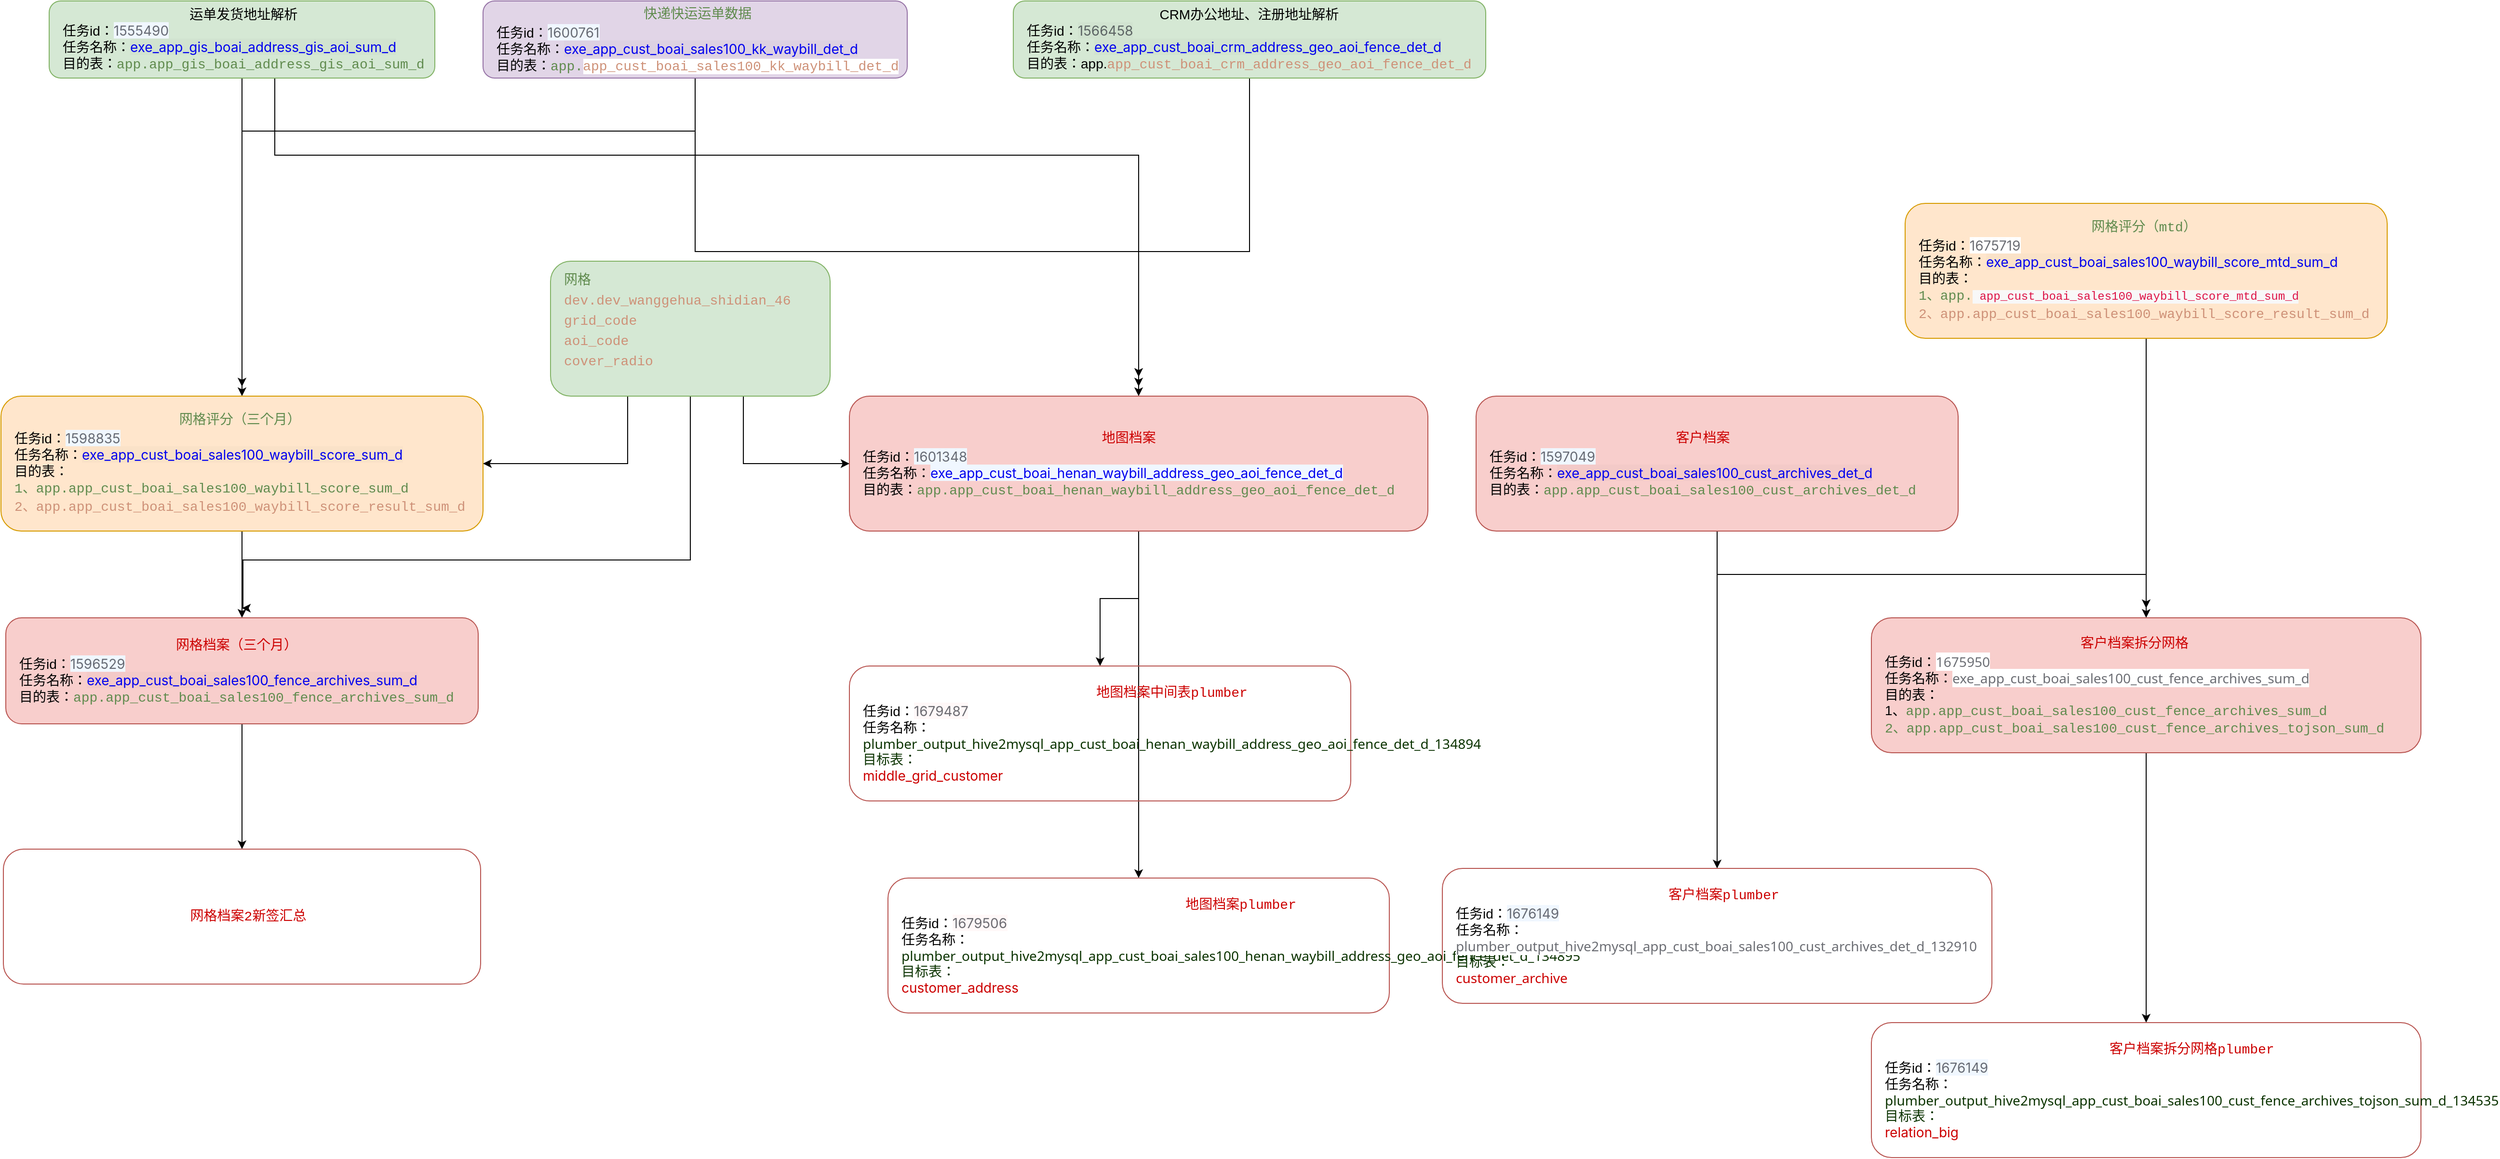 <mxfile version="24.9.0">
  <diagram name="第 1 页" id="0Np0syzPPzEjY32for8N">
    <mxGraphModel dx="2069" dy="868" grid="1" gridSize="10" guides="1" tooltips="1" connect="1" arrows="1" fold="1" page="1" pageScale="1" pageWidth="827" pageHeight="1169" math="0" shadow="0">
      <root>
        <mxCell id="0" />
        <mxCell id="1" parent="0" />
        <mxCell id="34ZQ5wmHYcVvmNUhHAbt-17" style="edgeStyle=orthogonalEdgeStyle;rounded=0;orthogonalLoop=1;jettySize=auto;html=1;entryX=0.5;entryY=0;entryDx=0;entryDy=0;" parent="1" source="34ZQ5wmHYcVvmNUhHAbt-13" target="34ZQ5wmHYcVvmNUhHAbt-16" edge="1">
          <mxGeometry relative="1" as="geometry" />
        </mxCell>
        <mxCell id="34ZQ5wmHYcVvmNUhHAbt-20" style="edgeStyle=orthogonalEdgeStyle;rounded=0;orthogonalLoop=1;jettySize=auto;html=1;entryX=0.5;entryY=0;entryDx=0;entryDy=0;exitX=0.585;exitY=1;exitDx=0;exitDy=0;exitPerimeter=0;" parent="1" source="34ZQ5wmHYcVvmNUhHAbt-13" target="34ZQ5wmHYcVvmNUhHAbt-19" edge="1">
          <mxGeometry relative="1" as="geometry">
            <mxPoint x="1140" y="440" as="targetPoint" />
            <Array as="points">
              <mxPoint x="264" y="410" />
              <mxPoint x="1160" y="410" />
            </Array>
          </mxGeometry>
        </mxCell>
        <mxCell id="34ZQ5wmHYcVvmNUhHAbt-13" value="&lt;div style=&quot;text-align: center;&quot;&gt;&lt;span style=&quot;background-color: initial;&quot;&gt;运单发货地址解析&lt;/span&gt;&lt;/div&gt;&lt;div&gt;任务id：&lt;span style=&quot;background-color: rgb(240, 247, 255); color: rgba(29, 33, 41, 0.65); font-family: -apple-system, &amp;quot;system-ui&amp;quot;, &amp;quot;Segoe UI&amp;quot;, &amp;quot;PingFang SC&amp;quot;, &amp;quot;Hiragino Sans GB&amp;quot;, &amp;quot;Microsoft YaHei&amp;quot;, &amp;quot;Helvetica Neue&amp;quot;, Helvetica, Arial, sans-serif, &amp;quot;Apple Color Emoji&amp;quot;, &amp;quot;Segoe UI Emoji&amp;quot;, &amp;quot;Segoe UI Symbol&amp;quot;; text-wrap-mode: nowrap;&quot;&gt;1555490&lt;/span&gt;&lt;/div&gt;&lt;div&gt;任务名称：&lt;a style=&quot;text-wrap-mode: nowrap; box-sizing: border-box; background-color: rgba(29, 33, 41, 0.02); cursor: pointer; transition: color 0.3s; touch-action: manipulation; font-family: -apple-system, &amp;quot;system-ui&amp;quot;, &amp;quot;Segoe UI&amp;quot;, &amp;quot;PingFang SC&amp;quot;, &amp;quot;Hiragino Sans GB&amp;quot;, &amp;quot;Microsoft YaHei&amp;quot;, &amp;quot;Helvetica Neue&amp;quot;, Helvetica, Arial, sans-serif, &amp;quot;Apple Color Emoji&amp;quot;, &amp;quot;Segoe UI Emoji&amp;quot;, &amp;quot;Segoe UI Symbol&amp;quot;; line-height: inherit; outline: 0px; text-decoration-line: none; padding-left: 0px; vertical-align: baseline; user-select: unset; padding-top: 0px !important; padding-right: 0px !important; padding-bottom: 0px !important;&quot; class=&quot;jmd__common-table-button--link&quot; title=&quot;exe_app_gis_boai_address_gis_aoi_sum_d&quot; target=&quot;_blank&quot; href=&quot;http://dp.jd.com/buffalo/task/detail?env=prod&amp;amp;taskId=1555490&quot;&gt;exe_app_gis_boai_address_gis_aoi_sum_d&lt;/a&gt;&lt;/div&gt;&lt;div&gt;目的表：&lt;span style=&quot;color: rgb(96, 139, 78); font-family: Menlo, Monaco, &amp;quot;Courier New&amp;quot;, monospace; white-space: pre;&quot;&gt;app.app_gis_boai_address_gis_aoi_sum_d&lt;/span&gt;&lt;/div&gt;" style="rounded=1;whiteSpace=wrap;html=1;fontSize=14;align=left;spacingLeft=12;fillColor=#d5e8d4;strokeColor=#82b366;" parent="1" vertex="1">
          <mxGeometry x="30" y="250" width="400" height="80" as="geometry" />
        </mxCell>
        <mxCell id="34ZQ5wmHYcVvmNUhHAbt-22" style="edgeStyle=orthogonalEdgeStyle;rounded=0;orthogonalLoop=1;jettySize=auto;html=1;" parent="1" source="34ZQ5wmHYcVvmNUhHAbt-14" edge="1">
          <mxGeometry relative="1" as="geometry">
            <mxPoint x="1160" y="640" as="targetPoint" />
            <Array as="points">
              <mxPoint x="1275" y="510" />
              <mxPoint x="1160" y="510" />
            </Array>
          </mxGeometry>
        </mxCell>
        <mxCell id="34ZQ5wmHYcVvmNUhHAbt-14" value="&lt;div style=&quot;text-align: center;&quot;&gt;&lt;span style=&quot;background-color: initial;&quot;&gt;CRM办公地址、注册地址解析&lt;/span&gt;&lt;/div&gt;&lt;div&gt;任务id：&lt;span style=&quot;background-color: rgba(29, 33, 41, 0.02); color: rgba(29, 33, 41, 0.65); font-family: -apple-system, &amp;quot;system-ui&amp;quot;, &amp;quot;Segoe UI&amp;quot;, &amp;quot;PingFang SC&amp;quot;, &amp;quot;Hiragino Sans GB&amp;quot;, &amp;quot;Microsoft YaHei&amp;quot;, &amp;quot;Helvetica Neue&amp;quot;, Helvetica, Arial, sans-serif, &amp;quot;Apple Color Emoji&amp;quot;, &amp;quot;Segoe UI Emoji&amp;quot;, &amp;quot;Segoe UI Symbol&amp;quot;; text-wrap-mode: nowrap;&quot;&gt;1566458&lt;/span&gt;&lt;/div&gt;&lt;div&gt;任务名称：&lt;a style=&quot;text-wrap-mode: nowrap; box-sizing: border-box; background-color: rgba(29, 33, 41, 0.02); cursor: pointer; transition: color 0.3s; touch-action: manipulation; font-family: -apple-system, &amp;quot;system-ui&amp;quot;, &amp;quot;Segoe UI&amp;quot;, &amp;quot;PingFang SC&amp;quot;, &amp;quot;Hiragino Sans GB&amp;quot;, &amp;quot;Microsoft YaHei&amp;quot;, &amp;quot;Helvetica Neue&amp;quot;, Helvetica, Arial, sans-serif, &amp;quot;Apple Color Emoji&amp;quot;, &amp;quot;Segoe UI Emoji&amp;quot;, &amp;quot;Segoe UI Symbol&amp;quot;; line-height: inherit; outline: 0px; text-decoration-line: none; padding-left: 0px; vertical-align: baseline; user-select: unset; padding-top: 0px !important; padding-right: 0px !important; padding-bottom: 0px !important;&quot; class=&quot;jmd__common-table-button--link&quot; title=&quot;exe_app_cust_boai_crm_address_geo_aoi_fence_det_d&quot; target=&quot;_blank&quot; href=&quot;http://dp.jd.com/buffalo/task/detail?env=prod&amp;amp;taskId=1566458&quot;&gt;exe_app_cust_boai_crm_address_geo_aoi_fence_det_d&lt;/a&gt;&lt;/div&gt;&lt;div&gt;目的表：app.&lt;span style=&quot;color: rgb(206, 145, 120); font-family: Menlo, Monaco, &amp;quot;Courier New&amp;quot;, monospace; white-space: pre;&quot;&gt;app_cust_boai_crm_address_geo_aoi_fence_det_d&lt;/span&gt;&lt;/div&gt;" style="rounded=1;whiteSpace=wrap;html=1;fontSize=14;align=left;spacingLeft=12;fillColor=#d5e8d4;strokeColor=#82b366;" parent="1" vertex="1">
          <mxGeometry x="1030" y="250" width="490" height="80" as="geometry" />
        </mxCell>
        <mxCell id="34ZQ5wmHYcVvmNUhHAbt-18" style="edgeStyle=orthogonalEdgeStyle;rounded=0;orthogonalLoop=1;jettySize=auto;html=1;" parent="1" source="34ZQ5wmHYcVvmNUhHAbt-15" edge="1">
          <mxGeometry relative="1" as="geometry">
            <mxPoint x="230" y="650" as="targetPoint" />
            <Array as="points">
              <mxPoint x="700" y="385" />
              <mxPoint x="230" y="385" />
            </Array>
          </mxGeometry>
        </mxCell>
        <mxCell id="34ZQ5wmHYcVvmNUhHAbt-21" style="edgeStyle=orthogonalEdgeStyle;rounded=0;orthogonalLoop=1;jettySize=auto;html=1;" parent="1" source="34ZQ5wmHYcVvmNUhHAbt-15" edge="1">
          <mxGeometry relative="1" as="geometry">
            <mxPoint x="1160" y="650" as="targetPoint" />
            <Array as="points">
              <mxPoint x="700" y="510" />
              <mxPoint x="1160" y="510" />
            </Array>
          </mxGeometry>
        </mxCell>
        <mxCell id="34ZQ5wmHYcVvmNUhHAbt-15" value="&lt;div style=&quot;text-align: center;&quot;&gt;&lt;div style=&quot;color: rgb(212, 212, 212); font-family: Menlo, Monaco, &amp;quot;Courier New&amp;quot;, monospace; line-height: 21px; white-space: pre;&quot;&gt;&lt;span style=&quot;color: rgb(96, 139, 78);&quot;&gt;快递快运运单数据&lt;/span&gt;&lt;/div&gt;&lt;/div&gt;&lt;div&gt;任务id：&lt;span style=&quot;background-color: rgb(240, 247, 255); color: rgba(29, 33, 41, 0.65); font-family: -apple-system, &amp;quot;system-ui&amp;quot;, &amp;quot;Segoe UI&amp;quot;, &amp;quot;PingFang SC&amp;quot;, &amp;quot;Hiragino Sans GB&amp;quot;, &amp;quot;Microsoft YaHei&amp;quot;, &amp;quot;Helvetica Neue&amp;quot;, Helvetica, Arial, sans-serif, &amp;quot;Apple Color Emoji&amp;quot;, &amp;quot;Segoe UI Emoji&amp;quot;, &amp;quot;Segoe UI Symbol&amp;quot;; text-wrap-mode: nowrap;&quot;&gt;1600761&lt;/span&gt;&lt;/div&gt;&lt;div&gt;任务名称：&lt;a style=&quot;text-wrap-mode: nowrap; box-sizing: border-box; background-color: rgba(29, 33, 41, 0.02); cursor: pointer; transition: color 0.3s; touch-action: manipulation; font-family: -apple-system, &amp;quot;system-ui&amp;quot;, &amp;quot;Segoe UI&amp;quot;, &amp;quot;PingFang SC&amp;quot;, &amp;quot;Hiragino Sans GB&amp;quot;, &amp;quot;Microsoft YaHei&amp;quot;, &amp;quot;Helvetica Neue&amp;quot;, Helvetica, Arial, sans-serif, &amp;quot;Apple Color Emoji&amp;quot;, &amp;quot;Segoe UI Emoji&amp;quot;, &amp;quot;Segoe UI Symbol&amp;quot;; line-height: inherit; outline: 0px; text-decoration-line: none; padding-left: 0px; vertical-align: baseline; user-select: unset; padding-top: 0px !important; padding-right: 0px !important; padding-bottom: 0px !important;&quot; class=&quot;jmd__common-table-button--link&quot; title=&quot;exe_app_cust_boai_sales100_kk_waybill_det_d&quot; target=&quot;_blank&quot; href=&quot;http://dp.jd.com/buffalo/task/detail?env=prod&amp;amp;taskId=1600761&quot;&gt;exe_app_cust_boai_sales100_kk_waybill_det_d&lt;/a&gt;&lt;/div&gt;&lt;div&gt;目的表：&lt;span style=&quot;color: rgb(96, 139, 78); font-family: Menlo, Monaco, &amp;quot;Courier New&amp;quot;, monospace; white-space: pre;&quot;&gt;app.&lt;/span&gt;&lt;span style=&quot;color: rgb(206, 145, 120); font-family: Menlo, Monaco, &amp;quot;Courier New&amp;quot;, monospace; white-space: pre; background-color: rgb(255, 255, 255);&quot;&gt;app_cust_boai_sales100_kk_waybill_det_d&lt;/span&gt;&lt;/div&gt;" style="rounded=1;whiteSpace=wrap;html=1;fontSize=14;align=left;spacingLeft=12;fillColor=#e1d5e7;strokeColor=#9673a6;" parent="1" vertex="1">
          <mxGeometry x="480" y="250" width="440" height="80" as="geometry" />
        </mxCell>
        <mxCell id="34ZQ5wmHYcVvmNUhHAbt-25" style="edgeStyle=orthogonalEdgeStyle;rounded=0;orthogonalLoop=1;jettySize=auto;html=1;entryX=0.5;entryY=0;entryDx=0;entryDy=0;" parent="1" source="34ZQ5wmHYcVvmNUhHAbt-16" target="34ZQ5wmHYcVvmNUhHAbt-24" edge="1">
          <mxGeometry relative="1" as="geometry" />
        </mxCell>
        <mxCell id="34ZQ5wmHYcVvmNUhHAbt-16" value="&lt;div style=&quot;text-align: center;&quot;&gt;&lt;div style=&quot;color: rgb(212, 212, 212); font-family: Menlo, Monaco, &amp;quot;Courier New&amp;quot;, monospace; line-height: 21px; white-space: pre;&quot;&gt;&lt;span style=&quot;color: rgb(96, 139, 78);&quot;&gt;网格评分（三个月）&lt;/span&gt;&lt;/div&gt;&lt;/div&gt;&lt;div&gt;任务id：&lt;span style=&quot;background-color: rgb(240, 247, 255); color: rgba(29, 33, 41, 0.65); font-family: -apple-system, &amp;quot;system-ui&amp;quot;, &amp;quot;Segoe UI&amp;quot;, &amp;quot;PingFang SC&amp;quot;, &amp;quot;Hiragino Sans GB&amp;quot;, &amp;quot;Microsoft YaHei&amp;quot;, &amp;quot;Helvetica Neue&amp;quot;, Helvetica, Arial, sans-serif, &amp;quot;Apple Color Emoji&amp;quot;, &amp;quot;Segoe UI Emoji&amp;quot;, &amp;quot;Segoe UI Symbol&amp;quot;; text-wrap-mode: nowrap;&quot;&gt;1598835&lt;/span&gt;&lt;/div&gt;&lt;div&gt;任务名称：&lt;a style=&quot;text-wrap-mode: nowrap; box-sizing: border-box; background-color: rgba(29, 33, 41, 0.02); cursor: pointer; transition: color 0.3s; touch-action: manipulation; font-family: -apple-system, &amp;quot;system-ui&amp;quot;, &amp;quot;Segoe UI&amp;quot;, &amp;quot;PingFang SC&amp;quot;, &amp;quot;Hiragino Sans GB&amp;quot;, &amp;quot;Microsoft YaHei&amp;quot;, &amp;quot;Helvetica Neue&amp;quot;, Helvetica, Arial, sans-serif, &amp;quot;Apple Color Emoji&amp;quot;, &amp;quot;Segoe UI Emoji&amp;quot;, &amp;quot;Segoe UI Symbol&amp;quot;; line-height: inherit; outline: 0px; text-decoration-line: none; padding-left: 0px; vertical-align: baseline; user-select: unset; padding-top: 0px !important; padding-right: 0px !important; padding-bottom: 0px !important;&quot; class=&quot;jmd__common-table-button--link&quot; title=&quot;exe_app_cust_boai_sales100_waybill_score_sum_d&quot; target=&quot;_blank&quot; href=&quot;http://dp.jd.com/buffalo/task/detail?env=prod&amp;amp;taskId=1598835&quot;&gt;exe_app_cust_boai_sales100_waybill_score_sum_d&lt;/a&gt;&lt;/div&gt;&lt;div&gt;目的表：&lt;/div&gt;&lt;div&gt;&lt;span style=&quot;color: rgb(96, 139, 78); font-family: Menlo, Monaco, &amp;quot;Courier New&amp;quot;, monospace; white-space: pre;&quot;&gt;1、app.&lt;/span&gt;&lt;span style=&quot;color: rgb(96, 139, 78); font-family: Menlo, Monaco, &amp;quot;Courier New&amp;quot;, monospace; white-space: pre;&quot;&gt;app_cust_boai_sales100_waybill_score_sum_d&lt;/span&gt;&lt;/div&gt;&lt;div&gt;&lt;div style=&quot;color: rgb(212, 212, 212); font-family: Menlo, Monaco, &amp;quot;Courier New&amp;quot;, monospace; line-height: 21px; white-space: pre;&quot;&gt;&lt;span style=&quot;color: rgb(206, 145, 120);&quot;&gt;2、app.app_cust_boai_sales100_waybill_score_result_sum_d&lt;/span&gt;&lt;/div&gt;&lt;/div&gt;" style="rounded=1;whiteSpace=wrap;html=1;fontSize=14;align=left;spacingLeft=12;fillColor=#ffe6cc;strokeColor=#d79b00;" parent="1" vertex="1">
          <mxGeometry x="-20" y="660" width="500" height="140" as="geometry" />
        </mxCell>
        <mxCell id="Qr1N4YFCkaYrtXdjc_se-16" style="edgeStyle=orthogonalEdgeStyle;rounded=0;orthogonalLoop=1;jettySize=auto;html=1;" edge="1" parent="1" source="34ZQ5wmHYcVvmNUhHAbt-19" target="Qr1N4YFCkaYrtXdjc_se-12">
          <mxGeometry relative="1" as="geometry" />
        </mxCell>
        <mxCell id="Qr1N4YFCkaYrtXdjc_se-17" style="edgeStyle=orthogonalEdgeStyle;rounded=0;orthogonalLoop=1;jettySize=auto;html=1;entryX=0.5;entryY=0;entryDx=0;entryDy=0;" edge="1" parent="1" source="34ZQ5wmHYcVvmNUhHAbt-19" target="Qr1N4YFCkaYrtXdjc_se-13">
          <mxGeometry relative="1" as="geometry" />
        </mxCell>
        <mxCell id="34ZQ5wmHYcVvmNUhHAbt-19" value="&lt;div style=&quot;text-align: center;&quot;&gt;&lt;div style=&quot;font-family: Menlo, Monaco, &amp;quot;Courier New&amp;quot;, monospace; line-height: 21px; white-space: pre;&quot;&gt;&lt;font color=&quot;#cc0000&quot;&gt;地图档案&lt;/font&gt;&lt;/div&gt;&lt;/div&gt;&lt;div&gt;任务id：&lt;span style=&quot;background-color: rgb(240, 247, 255); color: rgba(29, 33, 41, 0.65); font-family: -apple-system, &amp;quot;system-ui&amp;quot;, &amp;quot;Segoe UI&amp;quot;, &amp;quot;PingFang SC&amp;quot;, &amp;quot;Hiragino Sans GB&amp;quot;, &amp;quot;Microsoft YaHei&amp;quot;, &amp;quot;Helvetica Neue&amp;quot;, Helvetica, Arial, sans-serif, &amp;quot;Apple Color Emoji&amp;quot;, &amp;quot;Segoe UI Emoji&amp;quot;, &amp;quot;Segoe UI Symbol&amp;quot;; text-wrap-mode: nowrap;&quot;&gt;1601348&lt;/span&gt;&lt;/div&gt;&lt;div&gt;任务名称：&lt;a style=&quot;text-wrap-mode: nowrap; box-sizing: border-box; background-color: rgb(240, 247, 255); cursor: pointer; transition: color 0.3s; touch-action: manipulation; font-family: -apple-system, &amp;quot;system-ui&amp;quot;, &amp;quot;Segoe UI&amp;quot;, &amp;quot;PingFang SC&amp;quot;, &amp;quot;Hiragino Sans GB&amp;quot;, &amp;quot;Microsoft YaHei&amp;quot;, &amp;quot;Helvetica Neue&amp;quot;, Helvetica, Arial, sans-serif, &amp;quot;Apple Color Emoji&amp;quot;, &amp;quot;Segoe UI Emoji&amp;quot;, &amp;quot;Segoe UI Symbol&amp;quot;; line-height: inherit; outline: 0px; text-decoration-line: none; padding-left: 0px; vertical-align: baseline; user-select: unset; padding-top: 0px !important; padding-right: 0px !important; padding-bottom: 0px !important;&quot; class=&quot;jmd__common-table-button--link&quot; title=&quot;exe_app_cust_boai_henan_waybill_address_geo_aoi_fence_det_d&quot; target=&quot;_blank&quot; href=&quot;http://dp.jd.com/buffalo/task/detail?env=prod&amp;amp;taskId=1601348&quot;&gt;exe_app_cust_boai_henan_waybill_address_geo_aoi_fence_det_d&lt;/a&gt;&lt;/div&gt;&lt;div&gt;目的表：&lt;span style=&quot;background-color: initial; color: rgb(96, 139, 78); font-family: Menlo, Monaco, &amp;quot;Courier New&amp;quot;, monospace; white-space: pre;&quot;&gt;app.&lt;/span&gt;&lt;span style=&quot;background-color: initial; color: rgb(96, 139, 78); font-family: Menlo, Monaco, &amp;quot;Courier New&amp;quot;, monospace; white-space: pre;&quot;&gt;app_cust_boai_henan_waybill_address_geo_aoi_fence_det_d&lt;/span&gt;&lt;/div&gt;" style="rounded=1;whiteSpace=wrap;html=1;fontSize=14;align=left;spacingLeft=12;fillColor=#f8cecc;strokeColor=#b85450;" parent="1" vertex="1">
          <mxGeometry x="860" y="660" width="600" height="140" as="geometry" />
        </mxCell>
        <mxCell id="Qr1N4YFCkaYrtXdjc_se-4" style="edgeStyle=orthogonalEdgeStyle;rounded=0;orthogonalLoop=1;jettySize=auto;html=1;entryX=0.5;entryY=0;entryDx=0;entryDy=0;" edge="1" parent="1" source="34ZQ5wmHYcVvmNUhHAbt-23" target="Qr1N4YFCkaYrtXdjc_se-3">
          <mxGeometry relative="1" as="geometry" />
        </mxCell>
        <mxCell id="Qr1N4YFCkaYrtXdjc_se-15" style="edgeStyle=orthogonalEdgeStyle;rounded=0;orthogonalLoop=1;jettySize=auto;html=1;" edge="1" parent="1" source="34ZQ5wmHYcVvmNUhHAbt-23" target="Qr1N4YFCkaYrtXdjc_se-14">
          <mxGeometry relative="1" as="geometry" />
        </mxCell>
        <mxCell id="34ZQ5wmHYcVvmNUhHAbt-23" value="&lt;div style=&quot;text-align: center;&quot;&gt;&lt;div style=&quot;font-family: Menlo, Monaco, &amp;quot;Courier New&amp;quot;, monospace; line-height: 21px; white-space: pre;&quot;&gt;&lt;font color=&quot;#cc0000&quot;&gt;客户档案&lt;/font&gt;&lt;/div&gt;&lt;/div&gt;&lt;div&gt;任务id：&lt;span style=&quot;background-color: rgb(240, 247, 255); color: rgba(29, 33, 41, 0.65); font-family: -apple-system, &amp;quot;system-ui&amp;quot;, &amp;quot;Segoe UI&amp;quot;, &amp;quot;PingFang SC&amp;quot;, &amp;quot;Hiragino Sans GB&amp;quot;, &amp;quot;Microsoft YaHei&amp;quot;, &amp;quot;Helvetica Neue&amp;quot;, Helvetica, Arial, sans-serif, &amp;quot;Apple Color Emoji&amp;quot;, &amp;quot;Segoe UI Emoji&amp;quot;, &amp;quot;Segoe UI Symbol&amp;quot;; text-wrap-mode: nowrap;&quot;&gt;1597049&lt;/span&gt;&lt;/div&gt;&lt;div&gt;任务名称：&lt;a style=&quot;text-wrap-mode: nowrap; box-sizing: border-box; background-color: rgba(29, 33, 41, 0.02); cursor: pointer; transition: color 0.3s; touch-action: manipulation; font-family: -apple-system, &amp;quot;system-ui&amp;quot;, &amp;quot;Segoe UI&amp;quot;, &amp;quot;PingFang SC&amp;quot;, &amp;quot;Hiragino Sans GB&amp;quot;, &amp;quot;Microsoft YaHei&amp;quot;, &amp;quot;Helvetica Neue&amp;quot;, Helvetica, Arial, sans-serif, &amp;quot;Apple Color Emoji&amp;quot;, &amp;quot;Segoe UI Emoji&amp;quot;, &amp;quot;Segoe UI Symbol&amp;quot;; line-height: inherit; outline: 0px; text-decoration-line: none; padding-left: 0px; vertical-align: baseline; user-select: unset; padding-top: 0px !important; padding-right: 0px !important; padding-bottom: 0px !important;&quot; class=&quot;jmd__common-table-button--link&quot; title=&quot;exe_app_cust_boai_sales100_cust_archives_det_d&quot; target=&quot;_blank&quot; href=&quot;http://dp.jd.com/buffalo/task/detail?env=prod&amp;amp;taskId=1597049&quot;&gt;exe_app_cust_boai_sales100_cust_archives_det_d&lt;/a&gt;&lt;/div&gt;&lt;div&gt;目的表：&lt;span style=&quot;color: rgb(96, 139, 78); font-family: Menlo, Monaco, &amp;quot;Courier New&amp;quot;, monospace; white-space: pre; background-color: initial;&quot;&gt;app.app_cust_boai_sales100_cust_archives_det_d&lt;/span&gt;&lt;/div&gt;" style="rounded=1;whiteSpace=wrap;html=1;fontSize=14;align=left;spacingLeft=12;fillColor=#f8cecc;strokeColor=#b85450;" parent="1" vertex="1">
          <mxGeometry x="1510" y="660" width="500" height="140" as="geometry" />
        </mxCell>
        <mxCell id="Qr1N4YFCkaYrtXdjc_se-10" style="edgeStyle=orthogonalEdgeStyle;rounded=0;orthogonalLoop=1;jettySize=auto;html=1;entryX=0.5;entryY=0;entryDx=0;entryDy=0;" edge="1" parent="1" source="34ZQ5wmHYcVvmNUhHAbt-24" target="Qr1N4YFCkaYrtXdjc_se-9">
          <mxGeometry relative="1" as="geometry" />
        </mxCell>
        <mxCell id="34ZQ5wmHYcVvmNUhHAbt-24" value="&lt;div style=&quot;text-align: center;&quot;&gt;&lt;div style=&quot;font-family: Menlo, Monaco, &amp;quot;Courier New&amp;quot;, monospace; line-height: 21px; white-space: pre;&quot;&gt;&lt;font color=&quot;#cc0000&quot;&gt;网格档案（三个月&lt;/font&gt;&lt;span style=&quot;color: rgb(204, 0, 0); background-color: initial;&quot;&gt;）&lt;/span&gt;&lt;/div&gt;&lt;/div&gt;&lt;div&gt;任务id：&lt;span style=&quot;background-color: rgb(240, 247, 255); color: rgba(29, 33, 41, 0.65); font-family: -apple-system, &amp;quot;system-ui&amp;quot;, &amp;quot;Segoe UI&amp;quot;, &amp;quot;PingFang SC&amp;quot;, &amp;quot;Hiragino Sans GB&amp;quot;, &amp;quot;Microsoft YaHei&amp;quot;, &amp;quot;Helvetica Neue&amp;quot;, Helvetica, Arial, sans-serif, &amp;quot;Apple Color Emoji&amp;quot;, &amp;quot;Segoe UI Emoji&amp;quot;, &amp;quot;Segoe UI Symbol&amp;quot;; text-wrap-mode: nowrap;&quot;&gt;1596529&lt;/span&gt;&lt;/div&gt;&lt;div&gt;任务名称：&lt;a style=&quot;text-wrap-mode: nowrap; box-sizing: border-box; background-color: rgba(29, 33, 41, 0.02); cursor: pointer; transition: color 0.3s; touch-action: manipulation; font-family: -apple-system, &amp;quot;system-ui&amp;quot;, &amp;quot;Segoe UI&amp;quot;, &amp;quot;PingFang SC&amp;quot;, &amp;quot;Hiragino Sans GB&amp;quot;, &amp;quot;Microsoft YaHei&amp;quot;, &amp;quot;Helvetica Neue&amp;quot;, Helvetica, Arial, sans-serif, &amp;quot;Apple Color Emoji&amp;quot;, &amp;quot;Segoe UI Emoji&amp;quot;, &amp;quot;Segoe UI Symbol&amp;quot;; line-height: inherit; outline: 0px; text-decoration-line: none; padding-left: 0px; vertical-align: baseline; user-select: unset; padding-top: 0px !important; padding-right: 0px !important; padding-bottom: 0px !important;&quot; class=&quot;jmd__common-table-button--link&quot; title=&quot;exe_app_cust_boai_sales100_fence_archives_sum_d&quot; target=&quot;_blank&quot; href=&quot;http://dp.jd.com/buffalo/task/detail?env=prod&amp;amp;taskId=1596529&quot;&gt;exe_app_cust_boai_sales100_fence_archives_sum_d&lt;/a&gt;&lt;/div&gt;&lt;div&gt;目的表：&lt;span style=&quot;background-color: initial; color: rgb(96, 139, 78); font-family: Menlo, Monaco, &amp;quot;Courier New&amp;quot;, monospace; white-space: pre;&quot;&gt;app.&lt;/span&gt;&lt;span style=&quot;color: rgb(96, 139, 78); font-family: Menlo, Monaco, &amp;quot;Courier New&amp;quot;, monospace; white-space: pre;&quot;&gt;app_cust_boai_sales100_fence_archives_sum_d&lt;/span&gt;&lt;/div&gt;" style="rounded=1;whiteSpace=wrap;html=1;fontSize=14;align=left;spacingLeft=12;fillColor=#f8cecc;strokeColor=#b85450;" parent="1" vertex="1">
          <mxGeometry x="-15" y="890" width="490" height="110" as="geometry" />
        </mxCell>
        <mxCell id="34ZQ5wmHYcVvmNUhHAbt-27" style="edgeStyle=orthogonalEdgeStyle;rounded=0;orthogonalLoop=1;jettySize=auto;html=1;entryX=1;entryY=0.5;entryDx=0;entryDy=0;exitX=0.5;exitY=1;exitDx=0;exitDy=0;" parent="1" source="34ZQ5wmHYcVvmNUhHAbt-26" target="34ZQ5wmHYcVvmNUhHAbt-16" edge="1">
          <mxGeometry relative="1" as="geometry">
            <Array as="points">
              <mxPoint x="630" y="660" />
              <mxPoint x="630" y="730" />
            </Array>
          </mxGeometry>
        </mxCell>
        <mxCell id="34ZQ5wmHYcVvmNUhHAbt-28" style="edgeStyle=orthogonalEdgeStyle;rounded=0;orthogonalLoop=1;jettySize=auto;html=1;entryX=0;entryY=0.5;entryDx=0;entryDy=0;exitX=0.5;exitY=1;exitDx=0;exitDy=0;" parent="1" source="34ZQ5wmHYcVvmNUhHAbt-26" target="34ZQ5wmHYcVvmNUhHAbt-19" edge="1">
          <mxGeometry relative="1" as="geometry">
            <Array as="points">
              <mxPoint x="750" y="660" />
              <mxPoint x="750" y="730" />
            </Array>
          </mxGeometry>
        </mxCell>
        <mxCell id="34ZQ5wmHYcVvmNUhHAbt-29" style="edgeStyle=orthogonalEdgeStyle;rounded=0;orthogonalLoop=1;jettySize=auto;html=1;" parent="1" source="34ZQ5wmHYcVvmNUhHAbt-26" edge="1">
          <mxGeometry relative="1" as="geometry">
            <mxPoint x="230" y="880" as="targetPoint" />
            <Array as="points">
              <mxPoint x="695" y="830" />
              <mxPoint x="231" y="830" />
            </Array>
          </mxGeometry>
        </mxCell>
        <mxCell id="34ZQ5wmHYcVvmNUhHAbt-26" value="&lt;div style=&quot;&quot;&gt;&lt;div style=&quot;color: rgb(212, 212, 212); font-family: Menlo, Monaco, &amp;quot;Courier New&amp;quot;, monospace; line-height: 21px; white-space: pre;&quot;&gt;&lt;span style=&quot;color: rgb(96, 139, 78);&quot;&gt;网格&lt;/span&gt;&lt;/div&gt;&lt;div style=&quot;font-family: Menlo, Monaco, &amp;quot;Courier New&amp;quot;, monospace; line-height: 21px; white-space: pre;&quot;&gt;&lt;div style=&quot;color: rgb(212, 212, 212); line-height: 21px;&quot;&gt;&lt;span style=&quot;color: rgb(206, 145, 120);&quot;&gt;dev.dev_wanggehua_shidian_46&lt;/span&gt;&lt;/div&gt;&lt;div style=&quot;color: rgb(212, 212, 212); line-height: 21px;&quot;&gt;&lt;span style=&quot;color: #ce9178;&quot;&gt;grid_code&lt;/span&gt;&lt;/div&gt;&lt;div style=&quot;color: rgb(212, 212, 212); line-height: 21px;&quot;&gt;&lt;span style=&quot;color: #ce9178;&quot;&gt;aoi_code&lt;/span&gt;&lt;/div&gt;&lt;div style=&quot;line-height: 21px;&quot;&gt;&lt;font style=&quot;&quot; color=&quot;#ce9178&quot;&gt;cover_radio&lt;/font&gt;&lt;/div&gt;&lt;/div&gt;&lt;/div&gt;&lt;div&gt;&lt;span style=&quot;color: rgba(0, 0, 0, 0); font-family: monospace; font-size: 0px; text-wrap-mode: nowrap;&quot;&gt;%3CmxGraphModel%3E%3Croot%3E%3CmxCell%20id%3D%220%22%2F%3E%3CmxCell%20id%3D%221%22%20parent%3D%220%22%2F%3E%3CmxCell%20id%3D%222%22%20value%3D%22%26lt%3Bdiv%20style%3D%26quot%3Btext-align%3A%20center%3B%26quot%3B%26gt%3B%26lt%3Bdiv%20style%3D%26quot%3Bcolor%3A%20rgb(212%2C%20212%2C%20212)%3B%20font-family%3A%20Menlo%2C%20Monaco%2C%20%26amp%3Bquot%3BCourier%20New%26amp%3Bquot%3B%2C%20monospace%3B%20line-height%3A%2021px%3B%20white-space%3A%20pre%3B%26quot%3B%26gt%3B%26lt%3Bspan%20style%3D%26quot%3Bcolor%3A%20rgb(96%2C%20139%2C%2078)%3B%26quot%3B%26gt%3B%E7%BD%91%E6%A0%BC%E8%AF%84%E5%88%86%26lt%3B%2Fspan%26gt%3B%26lt%3B%2Fdiv%26gt%3B%26lt%3B%2Fdiv%26gt%3B%26lt%3Bdiv%26gt%3B%E4%BB%BB%E5%8A%A1id%EF%BC%9A%26lt%3Bspan%20style%3D%26quot%3Bbackground-color%3A%20rgb(240%2C%20247%2C%20255)%3B%20color%3A%20rgba(29%2C%2033%2C%2041%2C%200.65)%3B%20font-family%3A%20-apple-system%2C%20%26amp%3Bquot%3Bsystem-ui%26amp%3Bquot%3B%2C%20%26amp%3Bquot%3BSegoe%20UI%26amp%3Bquot%3B%2C%20%26amp%3Bquot%3BPingFang%20SC%26amp%3Bquot%3B%2C%20%26amp%3Bquot%3BHiragino%20Sans%20GB%26amp%3Bquot%3B%2C%20%26amp%3Bquot%3BMicrosoft%20YaHei%26amp%3Bquot%3B%2C%20%26amp%3Bquot%3BHelvetica%20Neue%26amp%3Bquot%3B%2C%20Helvetica%2C%20Arial%2C%20sans-serif%2C%20%26amp%3Bquot%3BApple%20Color%20Emoji%26amp%3Bquot%3B%2C%20%26amp%3Bquot%3BSegoe%20UI%20Emoji%26amp%3Bquot%3B%2C%20%26amp%3Bquot%3BSegoe%20UI%20Symbol%26amp%3Bquot%3B%3B%20text-wrap-mode%3A%20nowrap%3B%26quot%3B%26gt%3B1598835%26lt%3B%2Fspan%26gt%3B%26lt%3B%2Fdiv%26gt%3B%26lt%3Bdiv%26gt%3B%E4%BB%BB%E5%8A%A1%E5%90%8D%E7%A7%B0%EF%BC%9A%26lt%3Ba%20style%3D%26quot%3Btext-wrap-mode%3A%20nowrap%3B%20box-sizing%3A%20border-box%3B%20background-color%3A%20rgba(29%2C%2033%2C%2041%2C%200.02)%3B%20cursor%3A%20pointer%3B%20transition%3A%20color%200.3s%3B%20touch-action%3A%20manipulation%3B%20font-family%3A%20-apple-system%2C%20%26amp%3Bquot%3Bsystem-ui%26amp%3Bquot%3B%2C%20%26amp%3Bquot%3BSegoe%20UI%26amp%3Bquot%3B%2C%20%26amp%3Bquot%3BPingFang%20SC%26amp%3Bquot%3B%2C%20%26amp%3Bquot%3BHiragino%20Sans%20GB%26amp%3Bquot%3B%2C%20%26amp%3Bquot%3BMicrosoft%20YaHei%26amp%3Bquot%3B%2C%20%26amp%3Bquot%3BHelvetica%20Neue%26amp%3Bquot%3B%2C%20Helvetica%2C%20Arial%2C%20sans-serif%2C%20%26amp%3Bquot%3BApple%20Color%20Emoji%26amp%3Bquot%3B%2C%20%26amp%3Bquot%3BSegoe%20UI%20Emoji%26amp%3Bquot%3B%2C%20%26amp%3Bquot%3BSegoe%20UI%20Symbol%26amp%3Bquot%3B%3B%20line-height%3A%20inherit%3B%20outline%3A%200px%3B%20text-decoration-line%3A%20none%3B%20padding-left%3A%200px%3B%20vertical-align%3A%20baseline%3B%20user-select%3A%20unset%3B%20padding-top%3A%200px%20!important%3B%20padding-right%3A%200px%20!important%3B%20padding-bottom%3A%200px%20!important%3B%26quot%3B%20class%3D%26quot%3Bjmd__common-table-button--link%26quot%3B%20title%3D%26quot%3Bexe_app_cust_boai_sales100_waybill_score_sum_d%26quot%3B%20target%3D%26quot%3B_blank%26quot%3B%20href%3D%26quot%3Bhttp%3A%2F%2Fdp.jd.com%2Fbuffalo%2Ftask%2Fdetail%3Fenv%3Dprod%26amp%3Bamp%3BtaskId%3D1598835%26quot%3B%26gt%3Bexe_app_cust_boai_sales100_waybill_score_sum_d%26lt%3B%2Fa%26gt%3B%26lt%3B%2Fdiv%26gt%3B%26lt%3Bdiv%26gt%3B%E7%9B%AE%E7%9A%84%E8%A1%A8%EF%BC%9A%26lt%3B%2Fdiv%26gt%3B%26lt%3Bdiv%26gt%3B%26lt%3Bspan%20style%3D%26quot%3Bcolor%3A%20rgb(96%2C%20139%2C%2078)%3B%20font-family%3A%20Menlo%2C%20Monaco%2C%20%26amp%3Bquot%3BCourier%20New%26amp%3Bquot%3B%2C%20monospace%3B%20white-space%3A%20pre%3B%26quot%3B%26gt%3B1%E3%80%81app.%26lt%3B%2Fspan%26gt%3B%26lt%3Bspan%20style%3D%26quot%3Bcolor%3A%20rgb(96%2C%20139%2C%2078)%3B%20font-family%3A%20Menlo%2C%20Monaco%2C%20%26amp%3Bquot%3BCourier%20New%26amp%3Bquot%3B%2C%20monospace%3B%20white-space%3A%20pre%3B%26quot%3B%26gt%3Bapp_cust_boai_sales100_waybill_score_sum_d%26lt%3B%2Fspan%26gt%3B%26lt%3B%2Fdiv%26gt%3B%26lt%3Bdiv%26gt%3B%26lt%3Bdiv%20style%3D%26quot%3Bcolor%3A%20rgb(212%2C%20212%2C%20212)%3B%20font-family%3A%20Menlo%2C%20Monaco%2C%20%26amp%3Bquot%3BCourier%20New%26amp%3Bquot%3B%2C%20monospace%3B%20line-height%3A%2021px%3B%20white-space%3A%20pre%3B%26quot%3B%26gt%3B%26lt%3Bspan%20style%3D%26quot%3Bcolor%3A%20rgb(206%2C%20145%2C%20120)%3B%26quot%3B%26gt%3B2%E3%80%81app.app_cust_boai_sales100_waybill_score_result_sum_d%26lt%3B%2Fspan%26gt%3B%26lt%3B%2Fdiv%26gt%3B%26lt%3B%2Fdiv%26gt%3B%22%20style%3D%22rounded%3D1%3BwhiteSpace%3Dwrap%3Bhtml%3D1%3BfontSize%3D14%3Balign%3Dleft%3BspacingLeft%3D12%3B%22%20vertex%3D%221%22%20parent%3D%221%22%3E%3CmxGeometry%20x%3D%22-20%22%20y%3D%22660%22%20width%3D%22500%22%20height%3D%22140%22%20as%3D%22geometry%22%2F%3E%3C%2FmxCell%3E%3C%2Froot%3E%3C%2FmxGraphModel%3E&lt;/span&gt;&lt;/div&gt;" style="rounded=1;whiteSpace=wrap;html=1;fontSize=14;align=left;spacingLeft=12;fillColor=#d5e8d4;strokeColor=#82b366;" parent="1" vertex="1">
          <mxGeometry x="550" y="520" width="290" height="140" as="geometry" />
        </mxCell>
        <mxCell id="Qr1N4YFCkaYrtXdjc_se-6" style="edgeStyle=orthogonalEdgeStyle;rounded=0;orthogonalLoop=1;jettySize=auto;html=1;" edge="1" parent="1" source="Qr1N4YFCkaYrtXdjc_se-1">
          <mxGeometry relative="1" as="geometry">
            <mxPoint x="2205" y="880" as="targetPoint" />
          </mxGeometry>
        </mxCell>
        <mxCell id="Qr1N4YFCkaYrtXdjc_se-1" value="&lt;div style=&quot;text-align: center;&quot;&gt;&lt;div style=&quot;color: rgb(212, 212, 212); font-family: Menlo, Monaco, &amp;quot;Courier New&amp;quot;, monospace; line-height: 21px; white-space: pre;&quot;&gt;&lt;span style=&quot;color: rgb(96, 139, 78);&quot;&gt;网格评分（mtd）&lt;/span&gt;&lt;/div&gt;&lt;/div&gt;&lt;div&gt;任务id：&lt;span style=&quot;background-color: rgb(255, 255, 255); color: rgba(29, 33, 41, 0.65); font-family: -apple-system, &amp;quot;system-ui&amp;quot;, &amp;quot;Segoe UI&amp;quot;, &amp;quot;PingFang SC&amp;quot;, &amp;quot;Hiragino Sans GB&amp;quot;, &amp;quot;Microsoft YaHei&amp;quot;, &amp;quot;Helvetica Neue&amp;quot;, Helvetica, Arial, sans-serif, &amp;quot;Apple Color Emoji&amp;quot;, &amp;quot;Segoe UI Emoji&amp;quot;, &amp;quot;Segoe UI Symbol&amp;quot;; text-wrap-mode: nowrap;&quot;&gt;1675719&lt;/span&gt;&lt;/div&gt;&lt;div&gt;任务名称：&lt;a href=&quot;http://dp.jd.com/buffalo/task/detail?env=prod&amp;amp;taskId=1598835&quot; target=&quot;_blank&quot; title=&quot;exe_app_cust_boai_sales100_waybill_score_sum_d&quot; class=&quot;jmd__common-table-button--link&quot; style=&quot;text-wrap-mode: nowrap; box-sizing: border-box; background-color: rgba(29, 33, 41, 0.02); cursor: pointer; transition: color 0.3s; touch-action: manipulation; font-family: -apple-system, &amp;quot;system-ui&amp;quot;, &amp;quot;Segoe UI&amp;quot;, &amp;quot;PingFang SC&amp;quot;, &amp;quot;Hiragino Sans GB&amp;quot;, &amp;quot;Microsoft YaHei&amp;quot;, &amp;quot;Helvetica Neue&amp;quot;, Helvetica, Arial, sans-serif, &amp;quot;Apple Color Emoji&amp;quot;, &amp;quot;Segoe UI Emoji&amp;quot;, &amp;quot;Segoe UI Symbol&amp;quot;; line-height: inherit; outline: 0px; text-decoration-line: none; padding-left: 0px; vertical-align: baseline; user-select: unset; padding-top: 0px !important; padding-right: 0px !important; padding-bottom: 0px !important;&quot;&gt;exe_app_cust_boai_sales100_waybill_score_mtd_sum_d&lt;/a&gt;&lt;/div&gt;&lt;div&gt;目的表：&lt;/div&gt;&lt;div&gt;&lt;span style=&quot;color: rgb(96, 139, 78); font-family: Menlo, Monaco, &amp;quot;Courier New&amp;quot;, monospace; white-space: pre;&quot;&gt;1、app.&lt;/span&gt;&lt;span style=&quot;background-color: rgb(248, 248, 248); color: rgb(221, 17, 68); font-family: SFMono-Regular, Consolas, &amp;quot;Liberation Mono&amp;quot;, Menlo, Courier, monospace; font-size: 12px; white-space-collapse: preserve;&quot;&gt; app_cust_boai_sales100_waybill_score_mtd_sum_d&lt;/span&gt;&lt;/div&gt;&lt;div&gt;&lt;div style=&quot;color: rgb(212, 212, 212); font-family: Menlo, Monaco, &amp;quot;Courier New&amp;quot;, monospace; line-height: 21px; white-space: pre;&quot;&gt;&lt;span style=&quot;color: rgb(206, 145, 120);&quot;&gt;2、app.app_cust_boai_sales100_waybill_score_result_sum_d&lt;/span&gt;&lt;/div&gt;&lt;/div&gt;" style="rounded=1;whiteSpace=wrap;html=1;fontSize=14;align=left;spacingLeft=12;fillColor=#ffe6cc;strokeColor=#d79b00;" vertex="1" parent="1">
          <mxGeometry x="1955" y="460" width="500" height="140" as="geometry" />
        </mxCell>
        <mxCell id="Qr1N4YFCkaYrtXdjc_se-8" style="edgeStyle=orthogonalEdgeStyle;rounded=0;orthogonalLoop=1;jettySize=auto;html=1;entryX=0.5;entryY=0;entryDx=0;entryDy=0;" edge="1" parent="1" source="Qr1N4YFCkaYrtXdjc_se-3" target="Qr1N4YFCkaYrtXdjc_se-7">
          <mxGeometry relative="1" as="geometry" />
        </mxCell>
        <mxCell id="Qr1N4YFCkaYrtXdjc_se-3" value="&lt;div style=&quot;text-align: center;&quot;&gt;&lt;div style=&quot;font-family: Menlo, Monaco, &amp;quot;Courier New&amp;quot;, monospace; line-height: 21px; white-space: pre;&quot;&gt;&lt;font color=&quot;#cc0000&quot;&gt;客户档案拆分网格&lt;/font&gt;&lt;/div&gt;&lt;/div&gt;&lt;div&gt;任务id：&lt;span style=&quot;background-color: rgb(255, 255, 255); color: rgba(29, 33, 41, 0.65); font-family: system-ui, -apple-system, &amp;quot;system-ui&amp;quot;, &amp;quot;PingFang SC&amp;quot;, 微软雅黑, &amp;quot;Microsoft YaHei&amp;quot;, &amp;quot;Segoe UI&amp;quot;, Roboto, &amp;quot;Helvetica Neue&amp;quot;, Arial, sans-serif; text-wrap-mode: nowrap;&quot;&gt;1675950&lt;/span&gt;&lt;/div&gt;&lt;div&gt;任务名称：&lt;span style=&quot;background-color: rgb(255, 255, 255); color: rgba(29, 33, 41, 0.65); font-family: system-ui, -apple-system, &amp;quot;system-ui&amp;quot;, &amp;quot;PingFang SC&amp;quot;, 微软雅黑, &amp;quot;Microsoft YaHei&amp;quot;, &amp;quot;Segoe UI&amp;quot;, Roboto, &amp;quot;Helvetica Neue&amp;quot;, Arial, sans-serif; text-wrap-mode: nowrap;&quot;&gt;exe_app_cust_boai_sales100_cust_fence_archives_sum_d&lt;/span&gt;&lt;/div&gt;&lt;div&gt;目的表：&lt;/div&gt;&lt;div&gt;1、&lt;span style=&quot;color: rgb(96, 139, 78); font-family: Menlo, Monaco, &amp;quot;Courier New&amp;quot;, monospace; white-space: pre; background-color: initial;&quot;&gt;app.&lt;/span&gt;&lt;span style=&quot;color: rgb(96, 139, 78); font-family: Menlo, Monaco, &amp;quot;Courier New&amp;quot;, monospace; white-space: pre;&quot;&gt;app_cust_boai_sales100_cust_fence_archives_sum_d&lt;/span&gt;&lt;/div&gt;&lt;div&gt;&lt;span style=&quot;color: rgb(96, 139, 78); font-family: Menlo, Monaco, &amp;quot;Courier New&amp;quot;, monospace; white-space: pre;&quot;&gt;2、&lt;/span&gt;&lt;span style=&quot;color: rgb(96, 139, 78); font-family: Menlo, Monaco, &amp;quot;Courier New&amp;quot;, monospace; white-space: pre;&quot;&gt;app.app_cust_boai_sales100_cust_fence_archives_tojson_sum_d&lt;/span&gt;&lt;/div&gt;" style="rounded=1;whiteSpace=wrap;html=1;fontSize=14;align=left;spacingLeft=12;fillColor=#f8cecc;strokeColor=#b85450;" vertex="1" parent="1">
          <mxGeometry x="1920" y="890" width="570" height="140" as="geometry" />
        </mxCell>
        <mxCell id="Qr1N4YFCkaYrtXdjc_se-7" value="&lt;div style=&quot;text-align: center;&quot;&gt;&lt;div style=&quot;font-family: Menlo, Monaco, &amp;quot;Courier New&amp;quot;, monospace; line-height: 21px; white-space: pre;&quot;&gt;&lt;font color=&quot;#cc0000&quot;&gt;客户档案拆分网格plumber&lt;/font&gt;&lt;/div&gt;&lt;/div&gt;&lt;div&gt;任务id：&lt;span style=&quot;background-color: rgb(240, 247, 255); color: rgba(29, 33, 41, 0.65); font-family: -apple-system, &amp;quot;system-ui&amp;quot;, &amp;quot;Segoe UI&amp;quot;, &amp;quot;PingFang SC&amp;quot;, &amp;quot;Hiragino Sans GB&amp;quot;, &amp;quot;Microsoft YaHei&amp;quot;, &amp;quot;Helvetica Neue&amp;quot;, Helvetica, Arial, sans-serif, &amp;quot;Apple Color Emoji&amp;quot;, &amp;quot;Segoe UI Emoji&amp;quot;, &amp;quot;Segoe UI Symbol&amp;quot;; text-wrap-mode: nowrap;&quot;&gt;1676149&lt;/span&gt;&lt;/div&gt;&lt;div&gt;任务名称：&lt;span style=&quot;background-color: initial; text-wrap-mode: nowrap;&quot;&gt;&lt;font face=&quot;system-ui, -apple-system, system-ui, PingFang SC, 微软雅黑, Microsoft YaHei, Segoe UI, Roboto, Helvetica Neue, Arial, sans-serif&quot; color=&quot;rgba(29, 33, 41, 0.65)&quot;&gt;plumber_output_hive2mysql_app_cust_boai_sales100_cust_fence_archives_tojson_sum_d_134535&lt;/font&gt;&lt;/span&gt;&lt;/div&gt;&lt;div&gt;&lt;span style=&quot;background-color: initial; text-wrap-mode: nowrap;&quot;&gt;&lt;font face=&quot;system-ui, -apple-system, system-ui, PingFang SC, 微软雅黑, Microsoft YaHei, Segoe UI, Roboto, Helvetica Neue, Arial, sans-serif&quot; color=&quot;rgba(29, 33, 41, 0.65)&quot;&gt;目标表：&lt;/font&gt;&lt;/span&gt;&lt;/div&gt;&lt;div&gt;&lt;span style=&quot;font-family: -apple-system, SC, &amp;quot;PingFang SC&amp;quot;, &amp;quot;Helvetica Neue&amp;quot;, arial, &amp;quot;Hiragino Sans GB&amp;quot;, &amp;quot;Microsoft YaHei&amp;quot;, &amp;quot;Microsoft YaHei UI&amp;quot;, sans-serif, &amp;quot;Apple Color Emoji&amp;quot;, &amp;quot;Segoe UI Emoji&amp;quot;, &amp;quot;Segoe UI Symbol&amp;quot;; text-wrap-mode: nowrap; background-color: rgb(255, 255, 255);&quot;&gt;&lt;font color=&quot;#cc0000&quot;&gt;relation_big&lt;/font&gt;&lt;/span&gt;&lt;span style=&quot;background-color: initial; text-wrap-mode: nowrap;&quot;&gt;&lt;font face=&quot;system-ui, -apple-system, system-ui, PingFang SC, 微软雅黑, Microsoft YaHei, Segoe UI, Roboto, Helvetica Neue, Arial, sans-serif&quot; color=&quot;rgba(29, 33, 41, 0.65)&quot;&gt;&lt;/font&gt;&lt;/span&gt;&lt;/div&gt;" style="rounded=1;whiteSpace=wrap;html=1;fontSize=14;align=left;spacingLeft=12;fillColor=none;strokeColor=#b85450;" vertex="1" parent="1">
          <mxGeometry x="1920" y="1310" width="570" height="140" as="geometry" />
        </mxCell>
        <mxCell id="Qr1N4YFCkaYrtXdjc_se-9" value="&lt;div style=&quot;&quot;&gt;&lt;div style=&quot;font-family: Menlo, Monaco, &amp;quot;Courier New&amp;quot;, monospace; line-height: 21px; white-space: pre;&quot;&gt;&lt;font color=&quot;#cc0000&quot;&gt;网格档案2新签汇总&lt;/font&gt;&lt;/div&gt;&lt;/div&gt;" style="rounded=1;whiteSpace=wrap;html=1;fontSize=14;align=center;spacingLeft=12;fillColor=none;strokeColor=#b85450;" vertex="1" parent="1">
          <mxGeometry x="-17.5" y="1130" width="495" height="140" as="geometry" />
        </mxCell>
        <mxCell id="Qr1N4YFCkaYrtXdjc_se-12" value="&lt;div style=&quot;text-align: center;&quot;&gt;&lt;div style=&quot;font-family: Menlo, Monaco, &amp;quot;Courier New&amp;quot;, monospace; line-height: 21px; white-space: pre;&quot;&gt;&lt;font color=&quot;#cc0000&quot;&gt;地图档案中间表plumber&lt;/font&gt;&lt;/div&gt;&lt;/div&gt;&lt;div&gt;任务id：&lt;span style=&quot;background-color: rgb(255, 248, 248); color: rgba(29, 33, 41, 0.65); font-family: -apple-system, &amp;quot;system-ui&amp;quot;, &amp;quot;Segoe UI&amp;quot;, &amp;quot;PingFang SC&amp;quot;, &amp;quot;Hiragino Sans GB&amp;quot;, &amp;quot;Microsoft YaHei&amp;quot;, &amp;quot;Helvetica Neue&amp;quot;, Helvetica, Arial, sans-serif, &amp;quot;Apple Color Emoji&amp;quot;, &amp;quot;Segoe UI Emoji&amp;quot;, &amp;quot;Segoe UI Symbol&amp;quot;; text-wrap-mode: nowrap;&quot;&gt;1679487&lt;/span&gt;&lt;/div&gt;&lt;div&gt;任务名称：&lt;span style=&quot;background-color: initial;&quot;&gt;&lt;font face=&quot;system-ui, -apple-system, system-ui, PingFang SC, 微软雅黑, Microsoft YaHei, Segoe UI, Roboto, Helvetica Neue, Arial, sans-serif&quot; color=&quot;rgba(29, 33, 41, 0.65)&quot;&gt;plumber_output_hive2mysql_app_cust_boai_henan_waybill_address_geo_aoi_fence_det_d_134894&lt;/font&gt;&lt;/span&gt;&lt;/div&gt;&lt;div&gt;&lt;span style=&quot;background-color: initial; text-wrap-mode: nowrap;&quot;&gt;&lt;font face=&quot;system-ui, -apple-system, system-ui, PingFang SC, 微软雅黑, Microsoft YaHei, Segoe UI, Roboto, Helvetica Neue, Arial, sans-serif&quot; color=&quot;rgba(29, 33, 41, 0.65)&quot;&gt;目标表：&lt;/font&gt;&lt;/span&gt;&lt;/div&gt;&lt;div&gt;&lt;span style=&quot;font-family: -apple-system, SC, &amp;quot;PingFang SC&amp;quot;, &amp;quot;Helvetica Neue&amp;quot;, arial, &amp;quot;Hiragino Sans GB&amp;quot;, &amp;quot;Microsoft YaHei&amp;quot;, &amp;quot;Microsoft YaHei UI&amp;quot;, sans-serif, &amp;quot;Apple Color Emoji&amp;quot;, &amp;quot;Segoe UI Emoji&amp;quot;, &amp;quot;Segoe UI Symbol&amp;quot;; text-wrap-mode: nowrap; background-color: rgb(255, 255, 255);&quot;&gt;&lt;font color=&quot;#cc0000&quot; style=&quot;&quot;&gt;middle_grid_customer&lt;/font&gt;&lt;/span&gt;&lt;/div&gt;" style="rounded=1;whiteSpace=wrap;html=1;fontSize=14;align=left;spacingLeft=12;fillColor=none;strokeColor=#b85450;" vertex="1" parent="1">
          <mxGeometry x="860" y="940" width="520" height="140" as="geometry" />
        </mxCell>
        <mxCell id="Qr1N4YFCkaYrtXdjc_se-13" value="&lt;div style=&quot;text-align: center;&quot;&gt;&lt;div style=&quot;font-family: Menlo, Monaco, &amp;quot;Courier New&amp;quot;, monospace; line-height: 21px; white-space: pre;&quot;&gt;&lt;font color=&quot;#cc0000&quot;&gt;地图档案plumber&lt;/font&gt;&lt;/div&gt;&lt;/div&gt;&lt;div&gt;任务id：&lt;span style=&quot;background-color: rgb(255, 248, 248); color: rgba(29, 33, 41, 0.65); font-family: -apple-system, &amp;quot;system-ui&amp;quot;, &amp;quot;Segoe UI&amp;quot;, &amp;quot;PingFang SC&amp;quot;, &amp;quot;Hiragino Sans GB&amp;quot;, &amp;quot;Microsoft YaHei&amp;quot;, &amp;quot;Helvetica Neue&amp;quot;, Helvetica, Arial, sans-serif, &amp;quot;Apple Color Emoji&amp;quot;, &amp;quot;Segoe UI Emoji&amp;quot;, &amp;quot;Segoe UI Symbol&amp;quot;; text-wrap-mode: nowrap;&quot;&gt;1679506&lt;/span&gt;&lt;/div&gt;&lt;div&gt;任务名称：&lt;span style=&quot;background-color: initial; text-wrap-mode: nowrap;&quot;&gt;&lt;font face=&quot;system-ui, -apple-system, system-ui, PingFang SC, 微软雅黑, Microsoft YaHei, Segoe UI, Roboto, Helvetica Neue, Arial, sans-serif&quot; color=&quot;rgba(29, 33, 41, 0.65)&quot;&gt;plumber_output_hive2mysql_app_cust_boai_sales100_henan_waybill_address_geo_aoi_fence_det_d_134895&lt;/font&gt;&lt;/span&gt;&lt;/div&gt;&lt;div&gt;&lt;span style=&quot;background-color: initial; text-wrap-mode: nowrap;&quot;&gt;&lt;font face=&quot;system-ui, -apple-system, system-ui, PingFang SC, 微软雅黑, Microsoft YaHei, Segoe UI, Roboto, Helvetica Neue, Arial, sans-serif&quot; color=&quot;rgba(29, 33, 41, 0.65)&quot;&gt;目标表：&lt;/font&gt;&lt;/span&gt;&lt;/div&gt;&lt;div&gt;&lt;span style=&quot;font-family: -apple-system, SC, &amp;quot;PingFang SC&amp;quot;, &amp;quot;Helvetica Neue&amp;quot;, arial, &amp;quot;Hiragino Sans GB&amp;quot;, &amp;quot;Microsoft YaHei&amp;quot;, &amp;quot;Microsoft YaHei UI&amp;quot;, sans-serif, &amp;quot;Apple Color Emoji&amp;quot;, &amp;quot;Segoe UI Emoji&amp;quot;, &amp;quot;Segoe UI Symbol&amp;quot;; text-wrap-mode: nowrap; background-color: rgb(255, 255, 255);&quot;&gt;&lt;font color=&quot;#cc0000&quot; style=&quot;&quot;&gt;customer_address&lt;/font&gt;&lt;/span&gt;&lt;/div&gt;" style="rounded=1;whiteSpace=wrap;html=1;fontSize=14;align=left;spacingLeft=12;fillColor=none;strokeColor=#b85450;" vertex="1" parent="1">
          <mxGeometry x="900" y="1160" width="520" height="140" as="geometry" />
        </mxCell>
        <mxCell id="Qr1N4YFCkaYrtXdjc_se-14" value="&lt;div style=&quot;text-align: center;&quot;&gt;&lt;div style=&quot;font-family: Menlo, Monaco, &amp;quot;Courier New&amp;quot;, monospace; line-height: 21px; white-space: pre;&quot;&gt;&lt;font color=&quot;#cc0000&quot;&gt;客户档案&lt;/font&gt;&lt;span style=&quot;color: rgb(204, 0, 0); background-color: initial;&quot;&gt;plumber&lt;/span&gt;&lt;/div&gt;&lt;/div&gt;&lt;div&gt;任务id：&lt;span style=&quot;background-color: rgb(240, 247, 255); color: rgba(29, 33, 41, 0.65); font-family: -apple-system, &amp;quot;system-ui&amp;quot;, &amp;quot;Segoe UI&amp;quot;, &amp;quot;PingFang SC&amp;quot;, &amp;quot;Hiragino Sans GB&amp;quot;, &amp;quot;Microsoft YaHei&amp;quot;, &amp;quot;Helvetica Neue&amp;quot;, Helvetica, Arial, sans-serif, &amp;quot;Apple Color Emoji&amp;quot;, &amp;quot;Segoe UI Emoji&amp;quot;, &amp;quot;Segoe UI Symbol&amp;quot;; text-wrap-mode: nowrap;&quot;&gt;1676149&lt;/span&gt;&lt;/div&gt;&lt;div&gt;任务名称：&lt;span style=&quot;background-color: rgb(255, 255, 255); color: rgba(29, 33, 41, 0.65); font-family: system-ui, -apple-system, &amp;quot;system-ui&amp;quot;, &amp;quot;PingFang SC&amp;quot;, 微软雅黑, &amp;quot;Microsoft YaHei&amp;quot;, &amp;quot;Segoe UI&amp;quot;, Roboto, &amp;quot;Helvetica Neue&amp;quot;, Arial, sans-serif; text-wrap-mode: nowrap;&quot;&gt;plumber_output_hive2mysql_app_cust_boai_sales100_cust_archives_det_d_132910&lt;/span&gt;&lt;/div&gt;&lt;div&gt;&lt;span style=&quot;background-color: initial; text-wrap-mode: nowrap;&quot;&gt;&lt;font face=&quot;system-ui, -apple-system, system-ui, PingFang SC, 微软雅黑, Microsoft YaHei, Segoe UI, Roboto, Helvetica Neue, Arial, sans-serif&quot; color=&quot;rgba(29, 33, 41, 0.65)&quot;&gt;目标表：&lt;/font&gt;&lt;/span&gt;&lt;/div&gt;&lt;div&gt;&lt;span style=&quot;font-family: system-ui, -apple-system, &amp;quot;system-ui&amp;quot;, &amp;quot;PingFang SC&amp;quot;, 微软雅黑, &amp;quot;Microsoft YaHei&amp;quot;, &amp;quot;Segoe UI&amp;quot;, Roboto, &amp;quot;Helvetica Neue&amp;quot;, Arial, sans-serif; text-wrap-mode: nowrap; background-color: rgb(255, 255, 255);&quot;&gt;&lt;font color=&quot;#cc0000&quot;&gt;customer_archive&lt;/font&gt;&lt;/span&gt;&lt;/div&gt;" style="rounded=1;whiteSpace=wrap;html=1;fontSize=14;align=left;spacingLeft=12;fillColor=none;strokeColor=#b85450;" vertex="1" parent="1">
          <mxGeometry x="1475" y="1150" width="570" height="140" as="geometry" />
        </mxCell>
      </root>
    </mxGraphModel>
  </diagram>
</mxfile>
